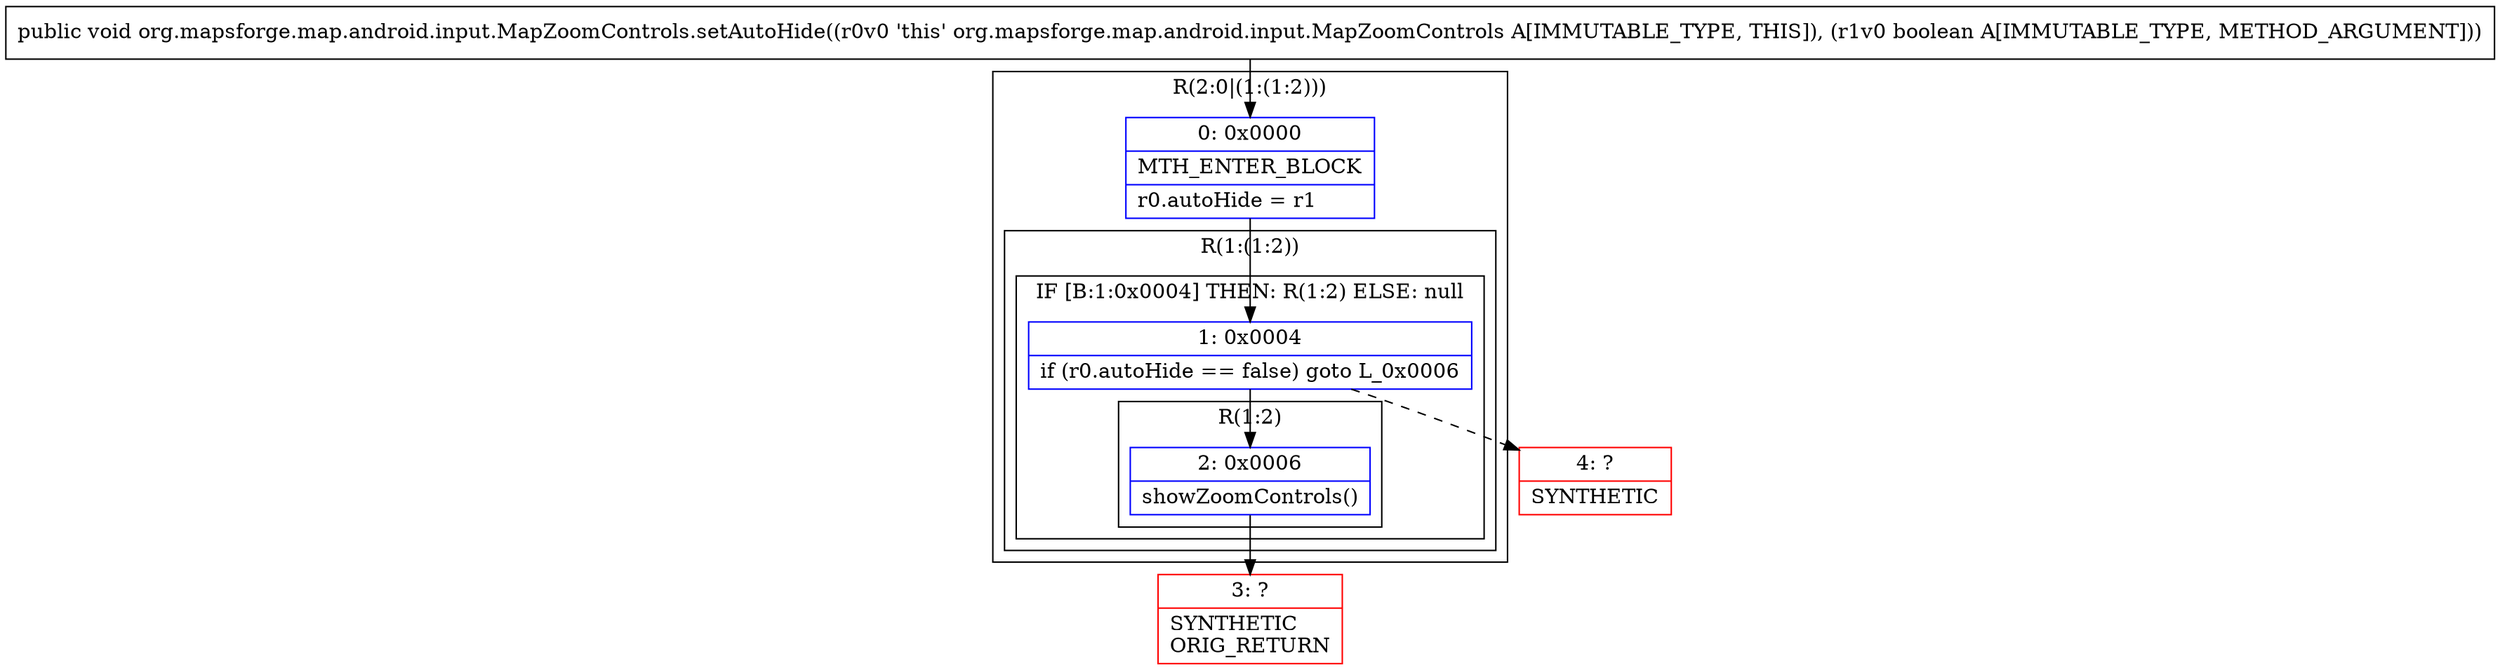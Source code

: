 digraph "CFG fororg.mapsforge.map.android.input.MapZoomControls.setAutoHide(Z)V" {
subgraph cluster_Region_448569409 {
label = "R(2:0|(1:(1:2)))";
node [shape=record,color=blue];
Node_0 [shape=record,label="{0\:\ 0x0000|MTH_ENTER_BLOCK\l|r0.autoHide = r1\l}"];
subgraph cluster_Region_1856042107 {
label = "R(1:(1:2))";
node [shape=record,color=blue];
subgraph cluster_IfRegion_179727364 {
label = "IF [B:1:0x0004] THEN: R(1:2) ELSE: null";
node [shape=record,color=blue];
Node_1 [shape=record,label="{1\:\ 0x0004|if (r0.autoHide == false) goto L_0x0006\l}"];
subgraph cluster_Region_565432064 {
label = "R(1:2)";
node [shape=record,color=blue];
Node_2 [shape=record,label="{2\:\ 0x0006|showZoomControls()\l}"];
}
}
}
}
Node_3 [shape=record,color=red,label="{3\:\ ?|SYNTHETIC\lORIG_RETURN\l}"];
Node_4 [shape=record,color=red,label="{4\:\ ?|SYNTHETIC\l}"];
MethodNode[shape=record,label="{public void org.mapsforge.map.android.input.MapZoomControls.setAutoHide((r0v0 'this' org.mapsforge.map.android.input.MapZoomControls A[IMMUTABLE_TYPE, THIS]), (r1v0 boolean A[IMMUTABLE_TYPE, METHOD_ARGUMENT])) }"];
MethodNode -> Node_0;
Node_0 -> Node_1;
Node_1 -> Node_2;
Node_1 -> Node_4[style=dashed];
Node_2 -> Node_3;
}

